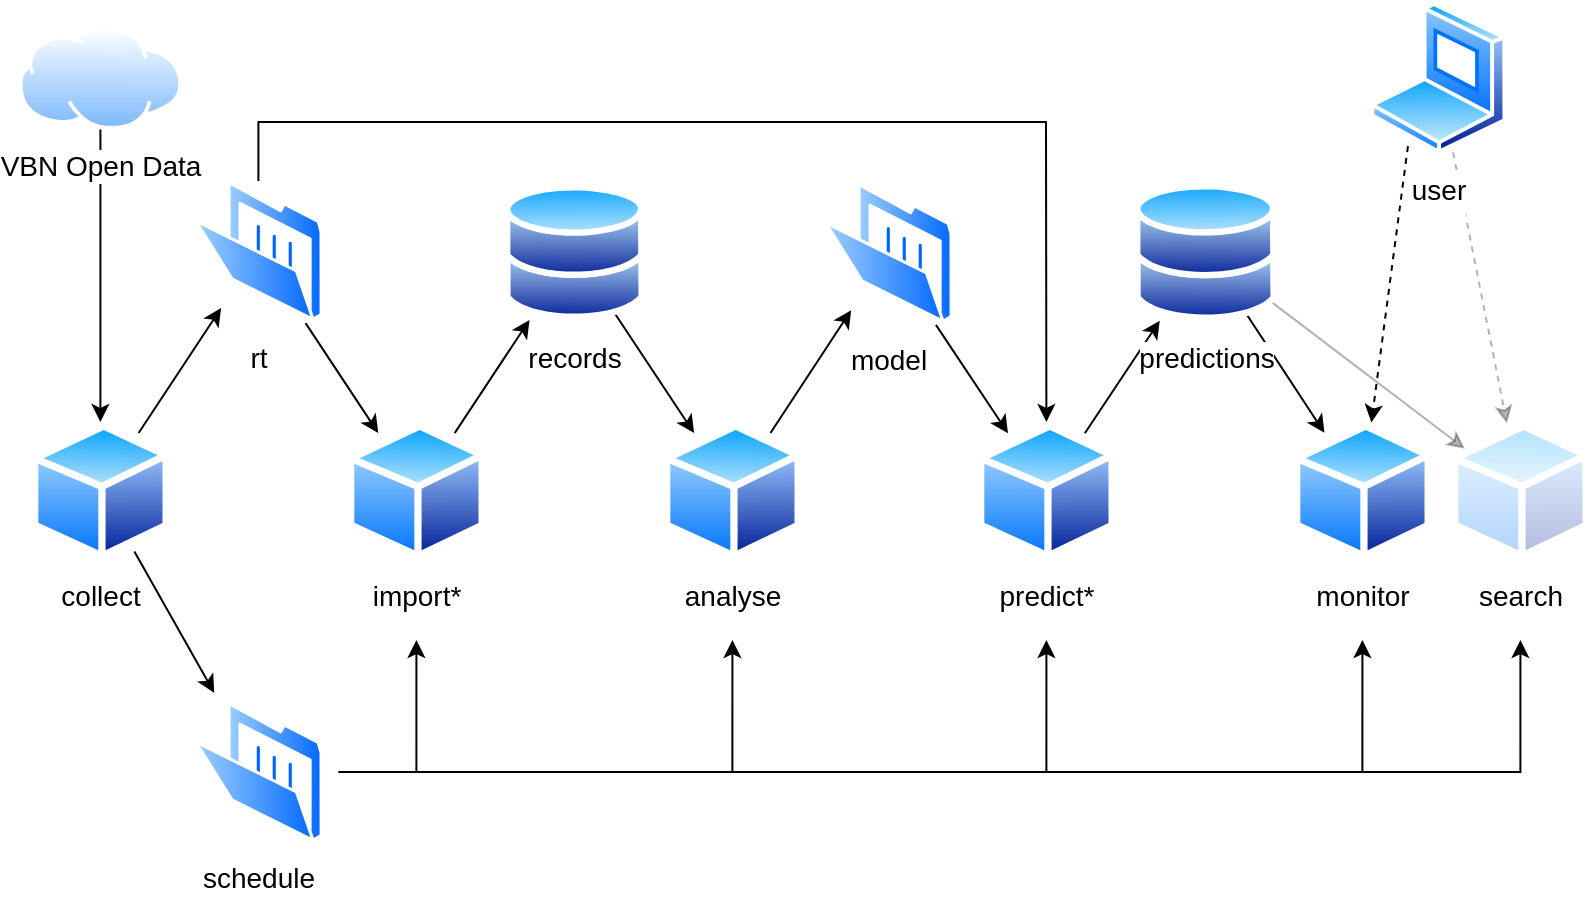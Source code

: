 <mxfile version="13.6.2" type="github">
  <diagram id="gD4YqOCgDvATL1Xq6Jel" name="Page-1">
    <mxGraphModel dx="808" dy="672" grid="1" gridSize="10" guides="1" tooltips="1" connect="1" arrows="1" fold="1" page="0" pageScale="1" pageWidth="827" pageHeight="1169" math="0" shadow="0">
      <root>
        <mxCell id="0" />
        <mxCell id="1" parent="0" />
        <mxCell id="Xw7_9tgWDwV0MpN7s_Og-26" style="edgeStyle=none;rounded=0;orthogonalLoop=1;jettySize=auto;html=1;" edge="1" parent="1" source="Xw7_9tgWDwV0MpN7s_Og-1" target="Xw7_9tgWDwV0MpN7s_Og-8">
          <mxGeometry relative="1" as="geometry" />
        </mxCell>
        <mxCell id="Xw7_9tgWDwV0MpN7s_Og-1" value="&lt;div style=&quot;font-size: 14px;&quot;&gt;records&lt;/div&gt;" style="aspect=fixed;perimeter=ellipsePerimeter;html=1;align=center;shadow=0;dashed=0;spacingTop=3;image;image=img/lib/active_directory/databases.svg;fontSize=14;" vertex="1" parent="1">
          <mxGeometry x="267" y="220.5" width="70.41" height="69" as="geometry" />
        </mxCell>
        <mxCell id="Xw7_9tgWDwV0MpN7s_Og-32" style="edgeStyle=orthogonalEdgeStyle;rounded=0;orthogonalLoop=1;jettySize=auto;html=1;targetPerimeterSpacing=40;sourcePerimeterSpacing=8;" edge="1" parent="1" source="Xw7_9tgWDwV0MpN7s_Og-2" target="Xw7_9tgWDwV0MpN7s_Og-8">
          <mxGeometry relative="1" as="geometry" />
        </mxCell>
        <mxCell id="Xw7_9tgWDwV0MpN7s_Og-33" style="edgeStyle=orthogonalEdgeStyle;rounded=0;orthogonalLoop=1;jettySize=auto;html=1;targetPerimeterSpacing=40;sourcePerimeterSpacing=8;" edge="1" parent="1" source="Xw7_9tgWDwV0MpN7s_Og-2" target="Xw7_9tgWDwV0MpN7s_Og-10">
          <mxGeometry relative="1" as="geometry" />
        </mxCell>
        <mxCell id="Xw7_9tgWDwV0MpN7s_Og-34" style="edgeStyle=orthogonalEdgeStyle;rounded=0;orthogonalLoop=1;jettySize=auto;html=1;targetPerimeterSpacing=40;sourcePerimeterSpacing=8;" edge="1" parent="1" source="Xw7_9tgWDwV0MpN7s_Og-2" target="Xw7_9tgWDwV0MpN7s_Og-11">
          <mxGeometry relative="1" as="geometry" />
        </mxCell>
        <mxCell id="Xw7_9tgWDwV0MpN7s_Og-35" style="edgeStyle=orthogonalEdgeStyle;rounded=0;orthogonalLoop=1;jettySize=auto;html=1;elbow=vertical;targetPerimeterSpacing=40;sourcePerimeterSpacing=8;" edge="1" parent="1" source="Xw7_9tgWDwV0MpN7s_Og-2" target="Xw7_9tgWDwV0MpN7s_Og-12">
          <mxGeometry relative="1" as="geometry" />
        </mxCell>
        <mxCell id="Xw7_9tgWDwV0MpN7s_Og-38" style="edgeStyle=orthogonalEdgeStyle;rounded=0;orthogonalLoop=1;jettySize=auto;html=1;targetPerimeterSpacing=40;fontSize=14;sourcePerimeterSpacing=8;" edge="1" parent="1" source="Xw7_9tgWDwV0MpN7s_Og-2" target="Xw7_9tgWDwV0MpN7s_Og-6">
          <mxGeometry relative="1" as="geometry" />
        </mxCell>
        <mxCell id="Xw7_9tgWDwV0MpN7s_Og-2" value="&lt;div style=&quot;font-size: 14px;&quot;&gt;schedule&lt;/div&gt;" style="aspect=fixed;perimeter=ellipsePerimeter;html=1;align=center;shadow=0;dashed=0;spacingTop=3;image;image=img/lib/active_directory/folder_open.svg;fontSize=14;" vertex="1" parent="1">
          <mxGeometry x="112" y="480" width="64.4" height="70" as="geometry" />
        </mxCell>
        <mxCell id="Xw7_9tgWDwV0MpN7s_Og-19" style="edgeStyle=orthogonalEdgeStyle;rounded=0;orthogonalLoop=1;jettySize=auto;html=1;exitX=0.5;exitY=1;exitDx=0;exitDy=0;entryX=0.5;entryY=0;entryDx=0;entryDy=0;" edge="1" parent="1" source="Xw7_9tgWDwV0MpN7s_Og-3" target="Xw7_9tgWDwV0MpN7s_Og-4">
          <mxGeometry relative="1" as="geometry" />
        </mxCell>
        <mxCell id="Xw7_9tgWDwV0MpN7s_Og-3" value="VBN Open Data" style="aspect=fixed;perimeter=ellipsePerimeter;html=1;align=center;shadow=0;dashed=0;spacingTop=3;image;image=img/lib/active_directory/internet_cloud.svg;fontSize=14;" vertex="1" parent="1">
          <mxGeometry x="24.33" y="142.25" width="81.75" height="51.5" as="geometry" />
        </mxCell>
        <mxCell id="Xw7_9tgWDwV0MpN7s_Og-20" style="rounded=0;orthogonalLoop=1;jettySize=auto;html=1;targetPerimeterSpacing=11;" edge="1" parent="1" source="Xw7_9tgWDwV0MpN7s_Og-4" target="Xw7_9tgWDwV0MpN7s_Og-2">
          <mxGeometry relative="1" as="geometry" />
        </mxCell>
        <mxCell id="Xw7_9tgWDwV0MpN7s_Og-22" style="rounded=0;orthogonalLoop=1;jettySize=auto;html=1;" edge="1" parent="1" source="Xw7_9tgWDwV0MpN7s_Og-4" target="Xw7_9tgWDwV0MpN7s_Og-16">
          <mxGeometry relative="1" as="geometry" />
        </mxCell>
        <mxCell id="Xw7_9tgWDwV0MpN7s_Og-4" value="collect" style="aspect=fixed;perimeter=ellipsePerimeter;html=1;align=center;shadow=0;dashed=0;spacingTop=3;image;image=img/lib/active_directory/generic_node.svg;fontSize=14;" vertex="1" parent="1">
          <mxGeometry x="30.0" y="340" width="70.41" height="69" as="geometry" />
        </mxCell>
        <mxCell id="Xw7_9tgWDwV0MpN7s_Og-36" style="rounded=0;orthogonalLoop=1;jettySize=auto;html=1;exitX=0.25;exitY=1;exitDx=0;exitDy=0;dashed=1;" edge="1" parent="1" source="Xw7_9tgWDwV0MpN7s_Og-5" target="Xw7_9tgWDwV0MpN7s_Og-11">
          <mxGeometry relative="1" as="geometry" />
        </mxCell>
        <mxCell id="Xw7_9tgWDwV0MpN7s_Og-37" style="edgeStyle=none;rounded=0;orthogonalLoop=1;jettySize=auto;html=1;dashed=1;opacity=30;" edge="1" parent="1" source="Xw7_9tgWDwV0MpN7s_Og-5" target="Xw7_9tgWDwV0MpN7s_Og-12">
          <mxGeometry relative="1" as="geometry" />
        </mxCell>
        <mxCell id="Xw7_9tgWDwV0MpN7s_Og-5" value="&lt;div style=&quot;font-size: 14px;&quot;&gt;user&lt;/div&gt;&lt;div style=&quot;font-size: 14px;&quot;&gt;&lt;br style=&quot;font-size: 14px;&quot;&gt;&lt;/div&gt;" style="aspect=fixed;perimeter=ellipsePerimeter;html=1;align=center;shadow=0;dashed=0;spacingTop=3;image;image=img/lib/active_directory/laptop_client.svg;fontSize=14;" vertex="1" parent="1">
          <mxGeometry x="700" y="129.99" width="68.41" height="76.01" as="geometry" />
        </mxCell>
        <mxCell id="Xw7_9tgWDwV0MpN7s_Og-25" style="edgeStyle=none;rounded=0;orthogonalLoop=1;jettySize=auto;html=1;targetPerimeterSpacing=6;" edge="1" parent="1" source="Xw7_9tgWDwV0MpN7s_Og-6" target="Xw7_9tgWDwV0MpN7s_Og-1">
          <mxGeometry relative="1" as="geometry" />
        </mxCell>
        <mxCell id="Xw7_9tgWDwV0MpN7s_Og-6" value="import*" style="aspect=fixed;perimeter=ellipsePerimeter;html=1;align=center;shadow=0;dashed=0;spacingTop=3;image;image=img/lib/active_directory/generic_node.svg;fontSize=14;" vertex="1" parent="1">
          <mxGeometry x="188" y="340" width="70.41" height="69" as="geometry" />
        </mxCell>
        <mxCell id="Xw7_9tgWDwV0MpN7s_Og-27" style="edgeStyle=none;rounded=0;orthogonalLoop=1;jettySize=auto;html=1;" edge="1" parent="1" source="Xw7_9tgWDwV0MpN7s_Og-8" target="Xw7_9tgWDwV0MpN7s_Og-18">
          <mxGeometry relative="1" as="geometry" />
        </mxCell>
        <mxCell id="Xw7_9tgWDwV0MpN7s_Og-8" value="analyse" style="aspect=fixed;perimeter=ellipsePerimeter;html=1;align=center;shadow=0;dashed=0;spacingTop=3;image;image=img/lib/active_directory/generic_node.svg;fontSize=14;" vertex="1" parent="1">
          <mxGeometry x="346" y="340" width="70.41" height="69" as="geometry" />
        </mxCell>
        <mxCell id="Xw7_9tgWDwV0MpN7s_Og-29" style="edgeStyle=none;rounded=0;orthogonalLoop=1;jettySize=auto;html=1;targetPerimeterSpacing=6;" edge="1" parent="1" source="Xw7_9tgWDwV0MpN7s_Og-10" target="Xw7_9tgWDwV0MpN7s_Og-15">
          <mxGeometry relative="1" as="geometry" />
        </mxCell>
        <mxCell id="Xw7_9tgWDwV0MpN7s_Og-10" value="predict*" style="aspect=fixed;perimeter=ellipsePerimeter;html=1;align=center;shadow=0;dashed=0;spacingTop=3;image;image=img/lib/active_directory/generic_node.svg;fontSize=14;" vertex="1" parent="1">
          <mxGeometry x="503" y="340" width="70.41" height="69" as="geometry" />
        </mxCell>
        <mxCell id="Xw7_9tgWDwV0MpN7s_Og-11" value="monitor" style="aspect=fixed;perimeter=ellipsePerimeter;html=1;align=center;shadow=0;dashed=0;spacingTop=3;image;image=img/lib/active_directory/generic_node.svg;fontSize=14;" vertex="1" parent="1">
          <mxGeometry x="661" y="340" width="70.41" height="69" as="geometry" />
        </mxCell>
        <mxCell id="Xw7_9tgWDwV0MpN7s_Og-12" value="&lt;div style=&quot;font-size: 14px;&quot;&gt;search&lt;/div&gt;" style="aspect=fixed;perimeter=ellipsePerimeter;html=1;align=center;shadow=0;dashed=0;spacingTop=3;image;image=img/lib/active_directory/generic_node.svg;opacity=30;fontSize=14;" vertex="1" parent="1">
          <mxGeometry x="740" y="340" width="70.41" height="69" as="geometry" />
        </mxCell>
        <mxCell id="Xw7_9tgWDwV0MpN7s_Og-30" style="edgeStyle=none;rounded=0;orthogonalLoop=1;jettySize=auto;html=1;" edge="1" parent="1" source="Xw7_9tgWDwV0MpN7s_Og-15" target="Xw7_9tgWDwV0MpN7s_Og-11">
          <mxGeometry relative="1" as="geometry" />
        </mxCell>
        <mxCell id="Xw7_9tgWDwV0MpN7s_Og-31" style="edgeStyle=none;rounded=0;orthogonalLoop=1;jettySize=auto;html=1;opacity=30;" edge="1" parent="1" source="Xw7_9tgWDwV0MpN7s_Og-15" target="Xw7_9tgWDwV0MpN7s_Og-12">
          <mxGeometry relative="1" as="geometry" />
        </mxCell>
        <mxCell id="Xw7_9tgWDwV0MpN7s_Og-15" value="&lt;div style=&quot;font-size: 14px;&quot;&gt;predictions&lt;/div&gt;" style="aspect=fixed;perimeter=ellipsePerimeter;html=1;align=center;shadow=0;dashed=0;spacingTop=3;image;image=img/lib/active_directory/databases.svg;fontSize=14;" vertex="1" parent="1">
          <mxGeometry x="582" y="220" width="71.43" height="70" as="geometry" />
        </mxCell>
        <mxCell id="Xw7_9tgWDwV0MpN7s_Og-24" style="edgeStyle=none;rounded=0;orthogonalLoop=1;jettySize=auto;html=1;sourcePerimeterSpacing=9;" edge="1" parent="1" source="Xw7_9tgWDwV0MpN7s_Og-16" target="Xw7_9tgWDwV0MpN7s_Og-6">
          <mxGeometry relative="1" as="geometry" />
        </mxCell>
        <mxCell id="Xw7_9tgWDwV0MpN7s_Og-39" style="edgeStyle=orthogonalEdgeStyle;rounded=0;orthogonalLoop=1;jettySize=auto;html=1;targetPerimeterSpacing=0;fontSize=14;exitX=0.5;exitY=0;exitDx=0;exitDy=0;" edge="1" parent="1" source="Xw7_9tgWDwV0MpN7s_Og-16" target="Xw7_9tgWDwV0MpN7s_Og-10">
          <mxGeometry relative="1" as="geometry">
            <Array as="points">
              <mxPoint x="144" y="190" />
              <mxPoint x="538" y="190" />
            </Array>
          </mxGeometry>
        </mxCell>
        <mxCell id="Xw7_9tgWDwV0MpN7s_Og-16" value="rt" style="aspect=fixed;perimeter=ellipsePerimeter;html=1;align=center;shadow=0;dashed=0;spacingTop=3;image;image=img/lib/active_directory/folder_open.svg;fontSize=14;" vertex="1" parent="1">
          <mxGeometry x="112" y="219.5" width="64.4" height="70" as="geometry" />
        </mxCell>
        <mxCell id="Xw7_9tgWDwV0MpN7s_Og-28" style="edgeStyle=none;rounded=0;orthogonalLoop=1;jettySize=auto;html=1;sourcePerimeterSpacing=9;" edge="1" parent="1" source="Xw7_9tgWDwV0MpN7s_Og-18" target="Xw7_9tgWDwV0MpN7s_Og-10">
          <mxGeometry relative="1" as="geometry" />
        </mxCell>
        <mxCell id="Xw7_9tgWDwV0MpN7s_Og-18" value="&lt;div style=&quot;font-size: 14px;&quot;&gt;model&lt;/div&gt;" style="aspect=fixed;perimeter=ellipsePerimeter;html=1;align=center;shadow=0;dashed=0;spacingTop=3;image;image=img/lib/active_directory/folder_open.svg;fontSize=14;" vertex="1" parent="1">
          <mxGeometry x="427" y="220.5" width="64.4" height="70" as="geometry" />
        </mxCell>
      </root>
    </mxGraphModel>
  </diagram>
</mxfile>
